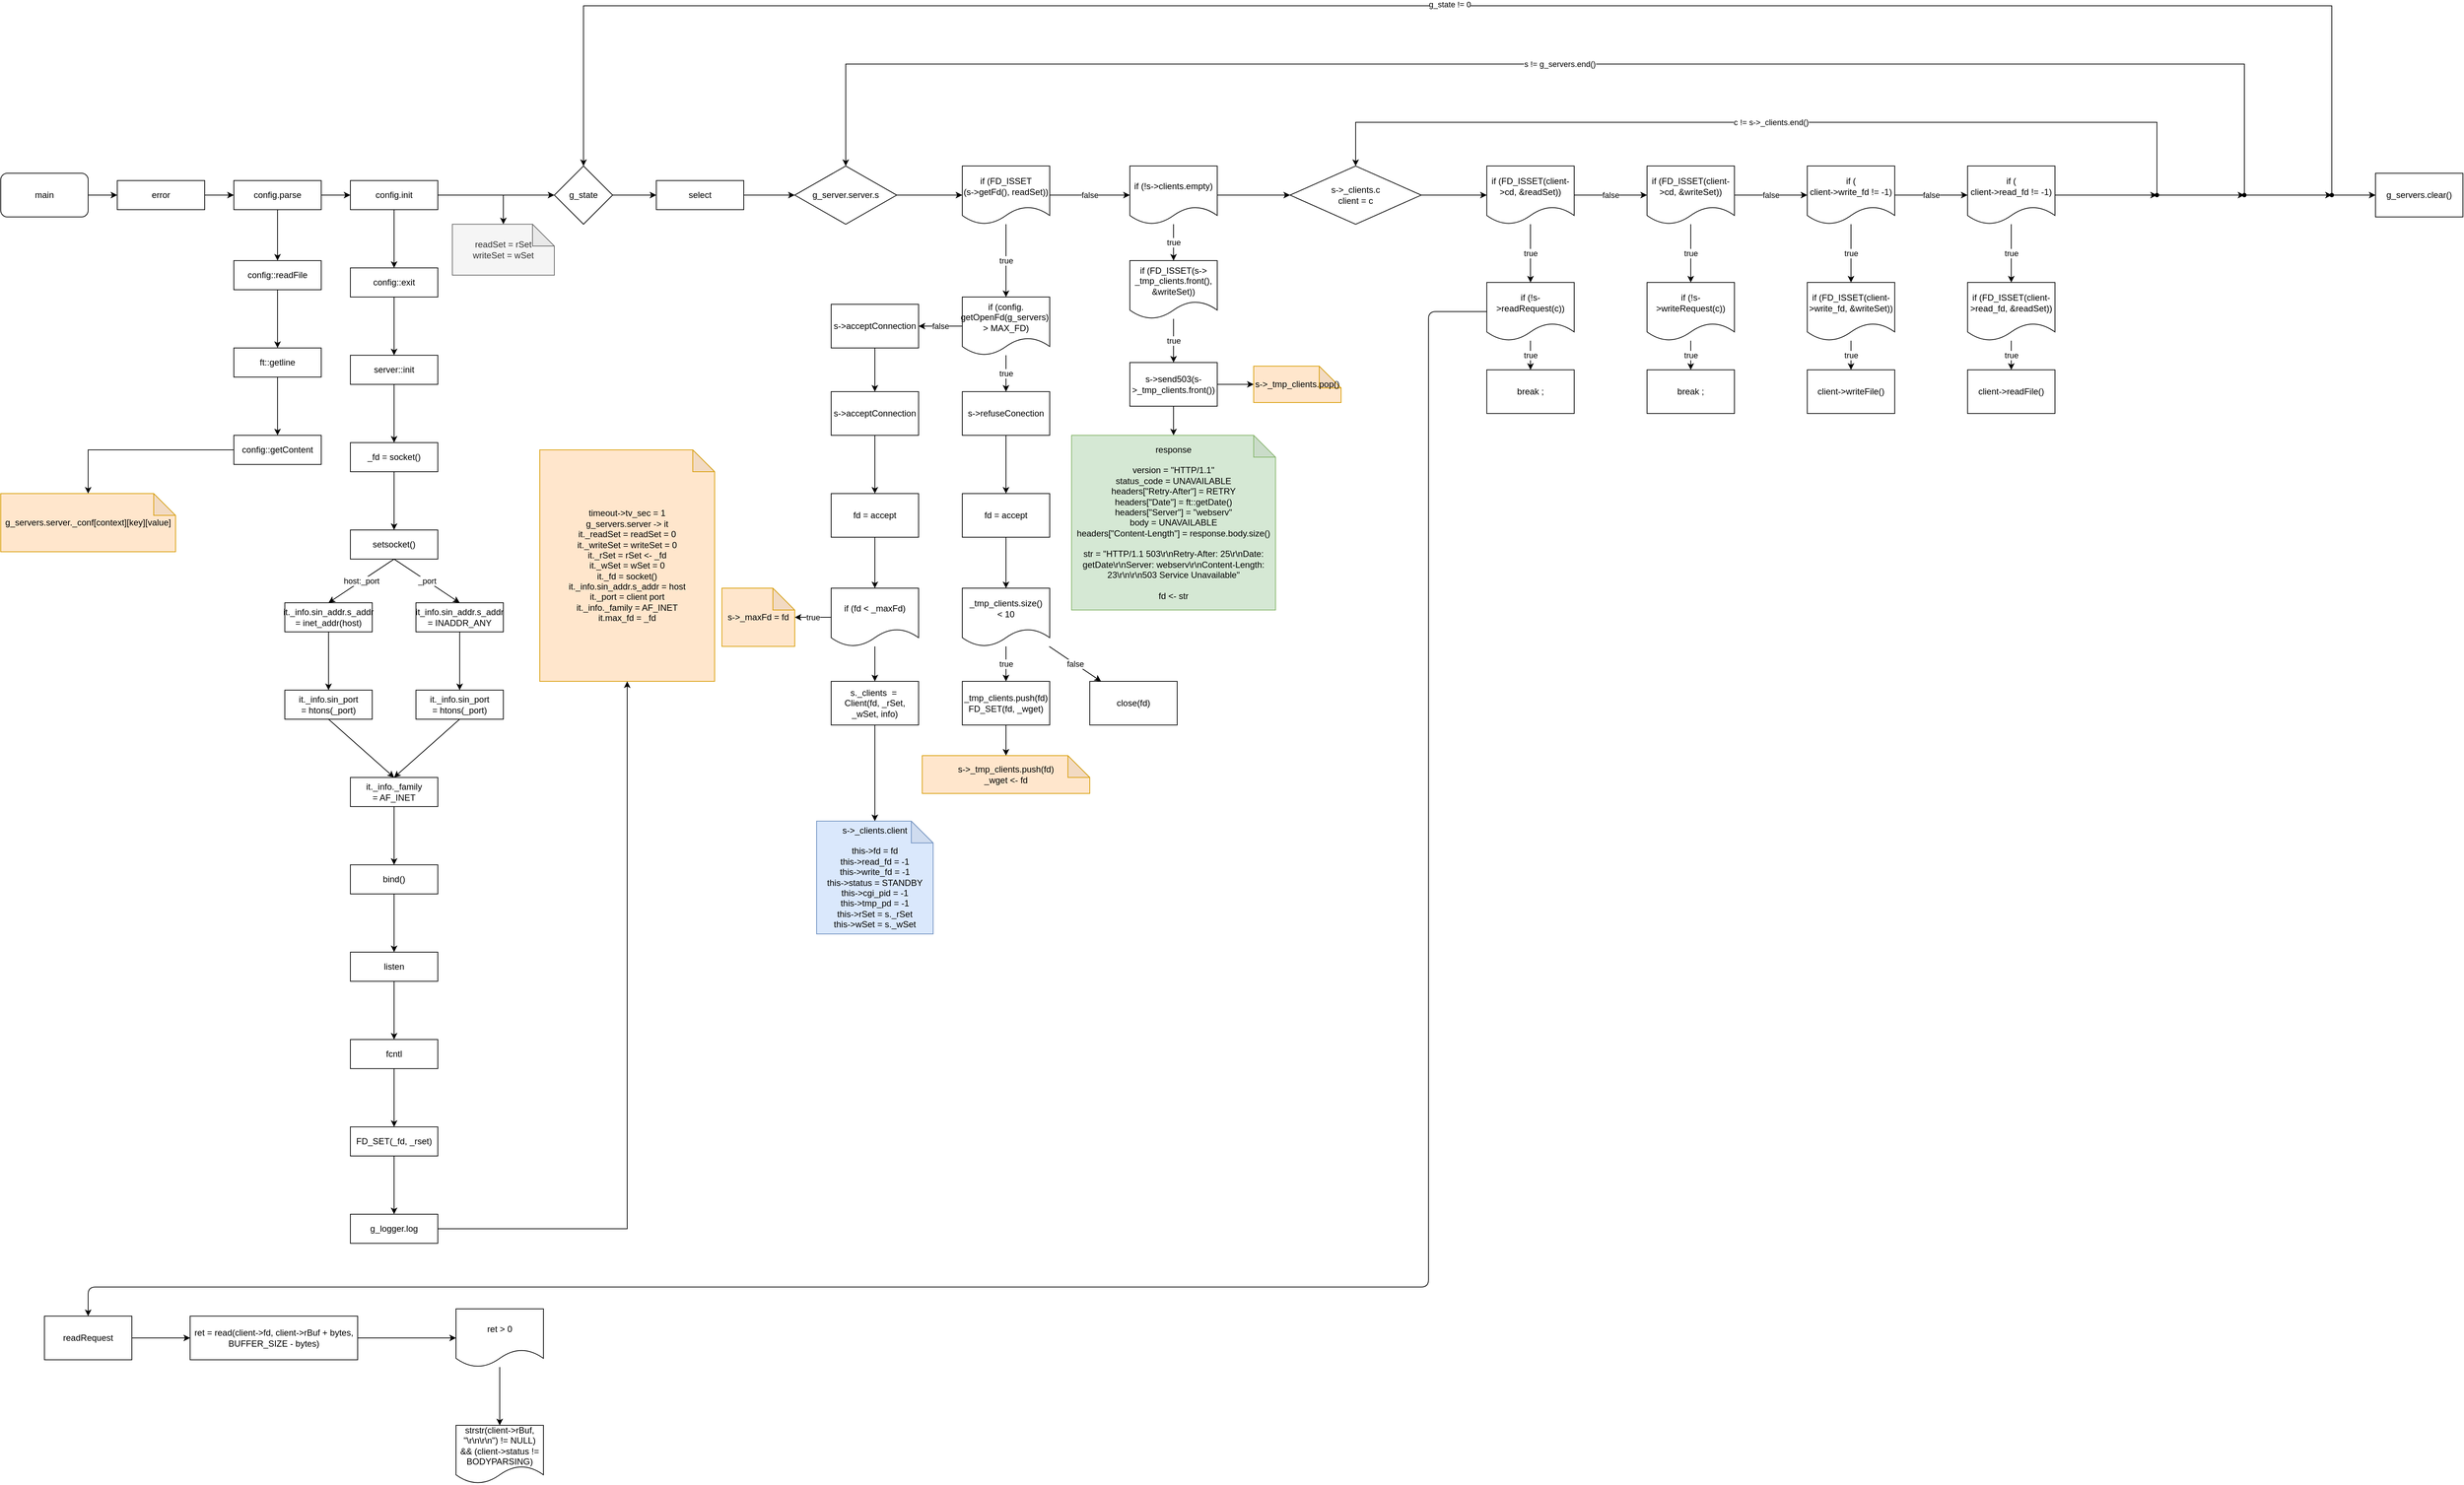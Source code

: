 <mxfile version="14.5.8" type="github">
  <diagram id="C5RBs43oDa-KdzZeNtuy" name="Page-1">
    <mxGraphModel dx="816" dy="846" grid="1" gridSize="10" guides="1" tooltips="1" connect="1" arrows="1" fold="1" page="1" pageScale="1" pageWidth="10000" pageHeight="10000" math="0" shadow="0">
      <root>
        <mxCell id="WIyWlLk6GJQsqaUBKTNV-0" />
        <mxCell id="WIyWlLk6GJQsqaUBKTNV-1" parent="WIyWlLk6GJQsqaUBKTNV-0" />
        <mxCell id="DyBJ3JbBBXoqkzAA94bN-0" value="" style="edgeStyle=orthogonalEdgeStyle;rounded=0;orthogonalLoop=1;jettySize=auto;html=1;" parent="WIyWlLk6GJQsqaUBKTNV-1" source="5pK941UEQAxXF16gNwze-0" target="5pK941UEQAxXF16gNwze-1" edge="1">
          <mxGeometry relative="1" as="geometry" />
        </mxCell>
        <mxCell id="5pK941UEQAxXF16gNwze-0" value="main" style="rounded=1;whiteSpace=wrap;html=1;" parent="WIyWlLk6GJQsqaUBKTNV-1" vertex="1">
          <mxGeometry x="40" y="350.03" width="120" height="60" as="geometry" />
        </mxCell>
        <mxCell id="DyBJ3JbBBXoqkzAA94bN-2" value="" style="edgeStyle=orthogonalEdgeStyle;rounded=0;orthogonalLoop=1;jettySize=auto;html=1;" parent="WIyWlLk6GJQsqaUBKTNV-1" source="5pK941UEQAxXF16gNwze-1" target="DyBJ3JbBBXoqkzAA94bN-1" edge="1">
          <mxGeometry relative="1" as="geometry" />
        </mxCell>
        <mxCell id="5pK941UEQAxXF16gNwze-1" value="error" style="whiteSpace=wrap;html=1;" parent="WIyWlLk6GJQsqaUBKTNV-1" vertex="1">
          <mxGeometry x="200" y="360.03" width="120" height="40" as="geometry" />
        </mxCell>
        <mxCell id="DyBJ3JbBBXoqkzAA94bN-17" value="" style="edgeStyle=orthogonalEdgeStyle;rounded=0;orthogonalLoop=1;jettySize=auto;html=1;" parent="WIyWlLk6GJQsqaUBKTNV-1" source="DyBJ3JbBBXoqkzAA94bN-1" target="DyBJ3JbBBXoqkzAA94bN-16" edge="1">
          <mxGeometry relative="1" as="geometry" />
        </mxCell>
        <mxCell id="DyBJ3JbBBXoqkzAA94bN-19" value="" style="edgeStyle=orthogonalEdgeStyle;rounded=0;orthogonalLoop=1;jettySize=auto;html=1;" parent="WIyWlLk6GJQsqaUBKTNV-1" source="DyBJ3JbBBXoqkzAA94bN-1" target="DyBJ3JbBBXoqkzAA94bN-18" edge="1">
          <mxGeometry relative="1" as="geometry" />
        </mxCell>
        <mxCell id="DyBJ3JbBBXoqkzAA94bN-1" value="config.parse" style="whiteSpace=wrap;html=1;" parent="WIyWlLk6GJQsqaUBKTNV-1" vertex="1">
          <mxGeometry x="360" y="360.03" width="120" height="40" as="geometry" />
        </mxCell>
        <mxCell id="DyBJ3JbBBXoqkzAA94bN-36" value="" style="edgeStyle=orthogonalEdgeStyle;rounded=0;orthogonalLoop=1;jettySize=auto;html=1;" parent="WIyWlLk6GJQsqaUBKTNV-1" source="DyBJ3JbBBXoqkzAA94bN-16" target="DyBJ3JbBBXoqkzAA94bN-35" edge="1">
          <mxGeometry relative="1" as="geometry" />
        </mxCell>
        <mxCell id="DyBJ3JbBBXoqkzAA94bN-86" value="" style="edgeStyle=orthogonalEdgeStyle;rounded=0;orthogonalLoop=1;jettySize=auto;html=1;" parent="WIyWlLk6GJQsqaUBKTNV-1" source="DyBJ3JbBBXoqkzAA94bN-16" target="DyBJ3JbBBXoqkzAA94bN-85" edge="1">
          <mxGeometry relative="1" as="geometry" />
        </mxCell>
        <mxCell id="DyBJ3JbBBXoqkzAA94bN-89" value="" style="edgeStyle=orthogonalEdgeStyle;rounded=0;orthogonalLoop=1;jettySize=auto;html=1;" parent="WIyWlLk6GJQsqaUBKTNV-1" source="DyBJ3JbBBXoqkzAA94bN-16" target="DyBJ3JbBBXoqkzAA94bN-93" edge="1">
          <mxGeometry relative="1" as="geometry">
            <Array as="points">
              <mxPoint x="750" y="380" />
            </Array>
            <mxPoint x="670" y="260" as="targetPoint" />
          </mxGeometry>
        </mxCell>
        <mxCell id="DyBJ3JbBBXoqkzAA94bN-16" value="config.init" style="whiteSpace=wrap;html=1;" parent="WIyWlLk6GJQsqaUBKTNV-1" vertex="1">
          <mxGeometry x="520" y="360.03" width="120" height="40" as="geometry" />
        </mxCell>
        <mxCell id="DyBJ3JbBBXoqkzAA94bN-32" value="" style="edgeStyle=orthogonalEdgeStyle;rounded=0;orthogonalLoop=1;jettySize=auto;html=1;" parent="WIyWlLk6GJQsqaUBKTNV-1" source="DyBJ3JbBBXoqkzAA94bN-18" target="DyBJ3JbBBXoqkzAA94bN-31" edge="1">
          <mxGeometry relative="1" as="geometry" />
        </mxCell>
        <mxCell id="DyBJ3JbBBXoqkzAA94bN-18" value="config::readFile" style="whiteSpace=wrap;html=1;" parent="WIyWlLk6GJQsqaUBKTNV-1" vertex="1">
          <mxGeometry x="360" y="470.03" width="120" height="40" as="geometry" />
        </mxCell>
        <mxCell id="DyBJ3JbBBXoqkzAA94bN-34" value="" style="edgeStyle=orthogonalEdgeStyle;rounded=0;orthogonalLoop=1;jettySize=auto;html=1;" parent="WIyWlLk6GJQsqaUBKTNV-1" source="DyBJ3JbBBXoqkzAA94bN-31" target="DyBJ3JbBBXoqkzAA94bN-33" edge="1">
          <mxGeometry relative="1" as="geometry" />
        </mxCell>
        <mxCell id="DyBJ3JbBBXoqkzAA94bN-31" value="ft::getline" style="whiteSpace=wrap;html=1;" parent="WIyWlLk6GJQsqaUBKTNV-1" vertex="1">
          <mxGeometry x="360" y="590.03" width="120" height="40" as="geometry" />
        </mxCell>
        <mxCell id="DyBJ3JbBBXoqkzAA94bN-44" value="" style="edgeStyle=orthogonalEdgeStyle;rounded=0;orthogonalLoop=1;jettySize=auto;html=1;" parent="WIyWlLk6GJQsqaUBKTNV-1" source="DyBJ3JbBBXoqkzAA94bN-33" target="DyBJ3JbBBXoqkzAA94bN-43" edge="1">
          <mxGeometry relative="1" as="geometry" />
        </mxCell>
        <mxCell id="DyBJ3JbBBXoqkzAA94bN-33" value="config::getContent" style="whiteSpace=wrap;html=1;" parent="WIyWlLk6GJQsqaUBKTNV-1" vertex="1">
          <mxGeometry x="360" y="710.03" width="120" height="40" as="geometry" />
        </mxCell>
        <mxCell id="DyBJ3JbBBXoqkzAA94bN-48" value="" style="edgeStyle=orthogonalEdgeStyle;rounded=0;orthogonalLoop=1;jettySize=auto;html=1;" parent="WIyWlLk6GJQsqaUBKTNV-1" source="DyBJ3JbBBXoqkzAA94bN-35" target="DyBJ3JbBBXoqkzAA94bN-47" edge="1">
          <mxGeometry relative="1" as="geometry" />
        </mxCell>
        <mxCell id="DyBJ3JbBBXoqkzAA94bN-35" value="config::exit" style="whiteSpace=wrap;html=1;" parent="WIyWlLk6GJQsqaUBKTNV-1" vertex="1">
          <mxGeometry x="520" y="480.03" width="120" height="40" as="geometry" />
        </mxCell>
        <mxCell id="DyBJ3JbBBXoqkzAA94bN-43" value="g_servers.server._conf[context][key][value]" style="shape=note;whiteSpace=wrap;html=1;backgroundOutline=1;darkOpacity=0.05;fillColor=#ffe6cc;strokeColor=#d79b00;" parent="WIyWlLk6GJQsqaUBKTNV-1" vertex="1">
          <mxGeometry x="40" y="790.03" width="240" height="80" as="geometry" />
        </mxCell>
        <mxCell id="DyBJ3JbBBXoqkzAA94bN-46" value="timeout-&amp;gt;tv_sec = 1&lt;br&gt;g_servers.server -&amp;gt; it&lt;br&gt;it._readSet = readSet = 0&lt;br&gt;it._writeSet = writeSet = 0&lt;br&gt;it._rSet = rSet &amp;lt;- _fd&lt;br&gt;it._wSet = wSet = 0&lt;br&gt;it._fd = socket()&lt;br&gt;it._info.sin_addr.s_addr = host&lt;br&gt;it._port = client port&lt;br&gt;it._info._family = AF_INET&lt;br&gt;it.max_fd = _fd" style="shape=note;whiteSpace=wrap;html=1;backgroundOutline=1;darkOpacity=0.05;fillColor=#ffe6cc;strokeColor=#d79b00;" parent="WIyWlLk6GJQsqaUBKTNV-1" vertex="1">
          <mxGeometry x="780" y="730" width="240" height="318" as="geometry" />
        </mxCell>
        <mxCell id="DyBJ3JbBBXoqkzAA94bN-50" value="" style="edgeStyle=orthogonalEdgeStyle;rounded=0;orthogonalLoop=1;jettySize=auto;html=1;" parent="WIyWlLk6GJQsqaUBKTNV-1" source="DyBJ3JbBBXoqkzAA94bN-47" target="DyBJ3JbBBXoqkzAA94bN-49" edge="1">
          <mxGeometry relative="1" as="geometry" />
        </mxCell>
        <mxCell id="DyBJ3JbBBXoqkzAA94bN-47" value="server::init" style="whiteSpace=wrap;html=1;" parent="WIyWlLk6GJQsqaUBKTNV-1" vertex="1">
          <mxGeometry x="520" y="600.03" width="120" height="40" as="geometry" />
        </mxCell>
        <mxCell id="DyBJ3JbBBXoqkzAA94bN-52" value="" style="edgeStyle=orthogonalEdgeStyle;rounded=0;orthogonalLoop=1;jettySize=auto;html=1;" parent="WIyWlLk6GJQsqaUBKTNV-1" source="DyBJ3JbBBXoqkzAA94bN-49" target="DyBJ3JbBBXoqkzAA94bN-51" edge="1">
          <mxGeometry relative="1" as="geometry" />
        </mxCell>
        <mxCell id="DyBJ3JbBBXoqkzAA94bN-49" value="_fd = socket()" style="whiteSpace=wrap;html=1;" parent="WIyWlLk6GJQsqaUBKTNV-1" vertex="1">
          <mxGeometry x="520" y="720.03" width="120" height="40" as="geometry" />
        </mxCell>
        <mxCell id="DyBJ3JbBBXoqkzAA94bN-51" value="setsocket()" style="whiteSpace=wrap;html=1;" parent="WIyWlLk6GJQsqaUBKTNV-1" vertex="1">
          <mxGeometry x="520" y="840.03" width="120" height="40" as="geometry" />
        </mxCell>
        <mxCell id="DyBJ3JbBBXoqkzAA94bN-65" value="" style="edgeStyle=orthogonalEdgeStyle;rounded=0;orthogonalLoop=1;jettySize=auto;html=1;" parent="WIyWlLk6GJQsqaUBKTNV-1" source="DyBJ3JbBBXoqkzAA94bN-54" target="DyBJ3JbBBXoqkzAA94bN-64" edge="1">
          <mxGeometry relative="1" as="geometry" />
        </mxCell>
        <mxCell id="DyBJ3JbBBXoqkzAA94bN-54" value="it._info.sin_addr.s_addr&lt;br&gt;= inet_addr(host)" style="whiteSpace=wrap;html=1;" parent="WIyWlLk6GJQsqaUBKTNV-1" vertex="1">
          <mxGeometry x="430" y="940.03" width="120" height="40" as="geometry" />
        </mxCell>
        <mxCell id="DyBJ3JbBBXoqkzAA94bN-67" value="" style="edgeStyle=orthogonalEdgeStyle;rounded=0;orthogonalLoop=1;jettySize=auto;html=1;" parent="WIyWlLk6GJQsqaUBKTNV-1" source="DyBJ3JbBBXoqkzAA94bN-58" target="DyBJ3JbBBXoqkzAA94bN-66" edge="1">
          <mxGeometry relative="1" as="geometry" />
        </mxCell>
        <mxCell id="DyBJ3JbBBXoqkzAA94bN-58" value="it_info.sin_addr.s_addr&lt;br&gt;= INADDR_ANY" style="whiteSpace=wrap;html=1;" parent="WIyWlLk6GJQsqaUBKTNV-1" vertex="1">
          <mxGeometry x="610" y="940.03" width="120" height="40" as="geometry" />
        </mxCell>
        <mxCell id="DyBJ3JbBBXoqkzAA94bN-59" value="" style="endArrow=classic;html=1;entryX=0.5;entryY=0;entryDx=0;entryDy=0;" parent="WIyWlLk6GJQsqaUBKTNV-1" target="DyBJ3JbBBXoqkzAA94bN-54" edge="1">
          <mxGeometry relative="1" as="geometry">
            <mxPoint x="580" y="880.03" as="sourcePoint" />
            <mxPoint x="480" y="780.03" as="targetPoint" />
          </mxGeometry>
        </mxCell>
        <mxCell id="DyBJ3JbBBXoqkzAA94bN-60" value="host:_port" style="edgeLabel;resizable=0;html=1;align=center;verticalAlign=middle;" parent="DyBJ3JbBBXoqkzAA94bN-59" connectable="0" vertex="1">
          <mxGeometry relative="1" as="geometry" />
        </mxCell>
        <mxCell id="DyBJ3JbBBXoqkzAA94bN-61" value="" style="endArrow=classic;html=1;exitX=0.5;exitY=1;exitDx=0;exitDy=0;entryX=0.5;entryY=0;entryDx=0;entryDy=0;" parent="WIyWlLk6GJQsqaUBKTNV-1" source="DyBJ3JbBBXoqkzAA94bN-51" target="DyBJ3JbBBXoqkzAA94bN-58" edge="1">
          <mxGeometry relative="1" as="geometry">
            <mxPoint x="390" y="790.03" as="sourcePoint" />
            <mxPoint x="490" y="790.03" as="targetPoint" />
          </mxGeometry>
        </mxCell>
        <mxCell id="DyBJ3JbBBXoqkzAA94bN-62" value="_port" style="edgeLabel;resizable=0;html=1;align=center;verticalAlign=middle;" parent="DyBJ3JbBBXoqkzAA94bN-61" connectable="0" vertex="1">
          <mxGeometry relative="1" as="geometry" />
        </mxCell>
        <mxCell id="DyBJ3JbBBXoqkzAA94bN-64" value="it._info.sin_port&lt;br&gt;= htons(_port)" style="whiteSpace=wrap;html=1;" parent="WIyWlLk6GJQsqaUBKTNV-1" vertex="1">
          <mxGeometry x="430" y="1060.03" width="120" height="40" as="geometry" />
        </mxCell>
        <mxCell id="DyBJ3JbBBXoqkzAA94bN-66" value="it._info.sin_port&lt;br&gt;= htons(_port)" style="whiteSpace=wrap;html=1;" parent="WIyWlLk6GJQsqaUBKTNV-1" vertex="1">
          <mxGeometry x="610" y="1060.03" width="120" height="40" as="geometry" />
        </mxCell>
        <mxCell id="DyBJ3JbBBXoqkzAA94bN-74" value="" style="edgeStyle=orthogonalEdgeStyle;rounded=0;orthogonalLoop=1;jettySize=auto;html=1;" parent="WIyWlLk6GJQsqaUBKTNV-1" source="DyBJ3JbBBXoqkzAA94bN-69" target="DyBJ3JbBBXoqkzAA94bN-73" edge="1">
          <mxGeometry relative="1" as="geometry" />
        </mxCell>
        <mxCell id="DyBJ3JbBBXoqkzAA94bN-69" value="it._info._family&lt;br&gt;= AF_INET" style="whiteSpace=wrap;html=1;" parent="WIyWlLk6GJQsqaUBKTNV-1" vertex="1">
          <mxGeometry x="520" y="1180.03" width="120" height="40" as="geometry" />
        </mxCell>
        <mxCell id="DyBJ3JbBBXoqkzAA94bN-71" value="" style="endArrow=classic;html=1;exitX=0.5;exitY=1;exitDx=0;exitDy=0;" parent="WIyWlLk6GJQsqaUBKTNV-1" source="DyBJ3JbBBXoqkzAA94bN-66" target="DyBJ3JbBBXoqkzAA94bN-69" edge="1">
          <mxGeometry width="50" height="50" relative="1" as="geometry">
            <mxPoint x="410" y="890.03" as="sourcePoint" />
            <mxPoint x="460" y="840.03" as="targetPoint" />
            <Array as="points">
              <mxPoint x="580" y="1180.03" />
            </Array>
          </mxGeometry>
        </mxCell>
        <mxCell id="DyBJ3JbBBXoqkzAA94bN-72" value="" style="endArrow=classic;html=1;exitX=0.5;exitY=1;exitDx=0;exitDy=0;entryX=0.5;entryY=0;entryDx=0;entryDy=0;" parent="WIyWlLk6GJQsqaUBKTNV-1" source="DyBJ3JbBBXoqkzAA94bN-64" target="DyBJ3JbBBXoqkzAA94bN-69" edge="1">
          <mxGeometry width="50" height="50" relative="1" as="geometry">
            <mxPoint x="420" y="900.03" as="sourcePoint" />
            <mxPoint x="470" y="850.03" as="targetPoint" />
          </mxGeometry>
        </mxCell>
        <mxCell id="DyBJ3JbBBXoqkzAA94bN-76" value="" style="edgeStyle=orthogonalEdgeStyle;rounded=0;orthogonalLoop=1;jettySize=auto;html=1;" parent="WIyWlLk6GJQsqaUBKTNV-1" source="DyBJ3JbBBXoqkzAA94bN-73" target="DyBJ3JbBBXoqkzAA94bN-75" edge="1">
          <mxGeometry relative="1" as="geometry" />
        </mxCell>
        <mxCell id="DyBJ3JbBBXoqkzAA94bN-73" value="bind()" style="whiteSpace=wrap;html=1;" parent="WIyWlLk6GJQsqaUBKTNV-1" vertex="1">
          <mxGeometry x="520" y="1300.03" width="120" height="40" as="geometry" />
        </mxCell>
        <mxCell id="DyBJ3JbBBXoqkzAA94bN-78" value="" style="edgeStyle=orthogonalEdgeStyle;rounded=0;orthogonalLoop=1;jettySize=auto;html=1;" parent="WIyWlLk6GJQsqaUBKTNV-1" source="DyBJ3JbBBXoqkzAA94bN-75" target="DyBJ3JbBBXoqkzAA94bN-77" edge="1">
          <mxGeometry relative="1" as="geometry" />
        </mxCell>
        <mxCell id="DyBJ3JbBBXoqkzAA94bN-75" value="listen" style="whiteSpace=wrap;html=1;" parent="WIyWlLk6GJQsqaUBKTNV-1" vertex="1">
          <mxGeometry x="520" y="1420.03" width="120" height="40" as="geometry" />
        </mxCell>
        <mxCell id="DyBJ3JbBBXoqkzAA94bN-80" value="" style="edgeStyle=orthogonalEdgeStyle;rounded=0;orthogonalLoop=1;jettySize=auto;html=1;" parent="WIyWlLk6GJQsqaUBKTNV-1" source="DyBJ3JbBBXoqkzAA94bN-77" target="DyBJ3JbBBXoqkzAA94bN-79" edge="1">
          <mxGeometry relative="1" as="geometry" />
        </mxCell>
        <mxCell id="DyBJ3JbBBXoqkzAA94bN-77" value="fcntl" style="whiteSpace=wrap;html=1;" parent="WIyWlLk6GJQsqaUBKTNV-1" vertex="1">
          <mxGeometry x="520" y="1540.03" width="120" height="40" as="geometry" />
        </mxCell>
        <mxCell id="DyBJ3JbBBXoqkzAA94bN-82" value="" style="edgeStyle=orthogonalEdgeStyle;rounded=0;orthogonalLoop=1;jettySize=auto;html=1;" parent="WIyWlLk6GJQsqaUBKTNV-1" source="DyBJ3JbBBXoqkzAA94bN-79" target="DyBJ3JbBBXoqkzAA94bN-81" edge="1">
          <mxGeometry relative="1" as="geometry" />
        </mxCell>
        <mxCell id="DyBJ3JbBBXoqkzAA94bN-79" value="FD_SET(_fd, _rset)" style="whiteSpace=wrap;html=1;" parent="WIyWlLk6GJQsqaUBKTNV-1" vertex="1">
          <mxGeometry x="520" y="1660.03" width="120" height="40" as="geometry" />
        </mxCell>
        <mxCell id="DyBJ3JbBBXoqkzAA94bN-83" style="edgeStyle=orthogonalEdgeStyle;rounded=0;orthogonalLoop=1;jettySize=auto;html=1;entryX=0.5;entryY=1;entryDx=0;entryDy=0;entryPerimeter=0;" parent="WIyWlLk6GJQsqaUBKTNV-1" source="DyBJ3JbBBXoqkzAA94bN-81" target="DyBJ3JbBBXoqkzAA94bN-46" edge="1">
          <mxGeometry relative="1" as="geometry">
            <mxPoint x="580" y="1910.03" as="targetPoint" />
          </mxGeometry>
        </mxCell>
        <mxCell id="DyBJ3JbBBXoqkzAA94bN-81" value="g_logger.log" style="whiteSpace=wrap;html=1;" parent="WIyWlLk6GJQsqaUBKTNV-1" vertex="1">
          <mxGeometry x="520" y="1780.03" width="120" height="40" as="geometry" />
        </mxCell>
        <mxCell id="DyBJ3JbBBXoqkzAA94bN-85" value="readSet = rSet&lt;br&gt;writeSet = wSet&lt;br&gt;" style="shape=note;whiteSpace=wrap;html=1;backgroundOutline=1;darkOpacity=0.05;fillColor=#f5f5f5;strokeColor=#666666;fontColor=#333333;" parent="WIyWlLk6GJQsqaUBKTNV-1" vertex="1">
          <mxGeometry x="660" y="420.03" width="140" height="70" as="geometry" />
        </mxCell>
        <mxCell id="DyBJ3JbBBXoqkzAA94bN-94" value="" style="edgeStyle=orthogonalEdgeStyle;rounded=0;orthogonalLoop=1;jettySize=auto;html=1;entryX=0;entryY=0.5;entryDx=0;entryDy=0;" parent="WIyWlLk6GJQsqaUBKTNV-1" source="DyBJ3JbBBXoqkzAA94bN-88" target="DyBJ3JbBBXoqkzAA94bN-97" edge="1">
          <mxGeometry relative="1" as="geometry">
            <mxPoint x="960" y="550" as="targetPoint" />
          </mxGeometry>
        </mxCell>
        <mxCell id="DyBJ3JbBBXoqkzAA94bN-88" value="select" style="whiteSpace=wrap;html=1;" parent="WIyWlLk6GJQsqaUBKTNV-1" vertex="1">
          <mxGeometry x="940" y="360.03" width="120" height="40" as="geometry" />
        </mxCell>
        <mxCell id="DyBJ3JbBBXoqkzAA94bN-98" value="" style="edgeStyle=orthogonalEdgeStyle;rounded=0;orthogonalLoop=1;jettySize=auto;html=1;" parent="WIyWlLk6GJQsqaUBKTNV-1" source="DyBJ3JbBBXoqkzAA94bN-93" target="DyBJ3JbBBXoqkzAA94bN-88" edge="1">
          <mxGeometry relative="1" as="geometry">
            <mxPoint x="1110" y="440" as="targetPoint" />
          </mxGeometry>
        </mxCell>
        <mxCell id="DyBJ3JbBBXoqkzAA94bN-93" value="g_state" style="rhombus;whiteSpace=wrap;html=1;" parent="WIyWlLk6GJQsqaUBKTNV-1" vertex="1">
          <mxGeometry x="800" y="340.03" width="80" height="80" as="geometry" />
        </mxCell>
        <mxCell id="DyBJ3JbBBXoqkzAA94bN-102" style="edgeStyle=orthogonalEdgeStyle;rounded=0;orthogonalLoop=1;jettySize=auto;html=1;" parent="WIyWlLk6GJQsqaUBKTNV-1" source="DyBJ3JbBBXoqkzAA94bN-97" target="DyBJ3JbBBXoqkzAA94bN-101" edge="1">
          <mxGeometry relative="1" as="geometry" />
        </mxCell>
        <mxCell id="DyBJ3JbBBXoqkzAA94bN-97" value="g_server.server.s" style="rhombus;whiteSpace=wrap;html=1;" parent="WIyWlLk6GJQsqaUBKTNV-1" vertex="1">
          <mxGeometry x="1130" y="340.03" width="140" height="80" as="geometry" />
        </mxCell>
        <mxCell id="DyBJ3JbBBXoqkzAA94bN-101" value="if (FD_ISSET&lt;br&gt;(s-&amp;gt;getFd(), readSet))" style="shape=document;whiteSpace=wrap;html=1;boundedLbl=1;" parent="WIyWlLk6GJQsqaUBKTNV-1" vertex="1">
          <mxGeometry x="1360" y="340.03" width="120" height="80" as="geometry" />
        </mxCell>
        <mxCell id="DyBJ3JbBBXoqkzAA94bN-106" value="if (config.&lt;br&gt;getOpenFd(g_servers)&amp;nbsp;&lt;br&gt;&amp;gt; MAX_FD)" style="shape=document;whiteSpace=wrap;html=1;boundedLbl=1;" parent="WIyWlLk6GJQsqaUBKTNV-1" vertex="1">
          <mxGeometry x="1360" y="520.03" width="120" height="80" as="geometry" />
        </mxCell>
        <mxCell id="DyBJ3JbBBXoqkzAA94bN-107" value="" style="endArrow=classic;html=1;" parent="WIyWlLk6GJQsqaUBKTNV-1" source="DyBJ3JbBBXoqkzAA94bN-106" target="DyBJ3JbBBXoqkzAA94bN-112" edge="1">
          <mxGeometry relative="1" as="geometry">
            <mxPoint x="1419.66" y="619.55" as="sourcePoint" />
            <mxPoint x="1420" y="670.03" as="targetPoint" />
          </mxGeometry>
        </mxCell>
        <mxCell id="DyBJ3JbBBXoqkzAA94bN-108" value="true" style="edgeLabel;resizable=0;html=1;align=center;verticalAlign=middle;" parent="DyBJ3JbBBXoqkzAA94bN-107" connectable="0" vertex="1">
          <mxGeometry relative="1" as="geometry" />
        </mxCell>
        <mxCell id="DyBJ3JbBBXoqkzAA94bN-110" value="" style="endArrow=classic;html=1;" parent="WIyWlLk6GJQsqaUBKTNV-1" source="DyBJ3JbBBXoqkzAA94bN-101" target="DyBJ3JbBBXoqkzAA94bN-106" edge="1">
          <mxGeometry relative="1" as="geometry">
            <mxPoint x="1240" y="460.03" as="sourcePoint" />
            <mxPoint x="1240" y="550.03" as="targetPoint" />
          </mxGeometry>
        </mxCell>
        <mxCell id="DyBJ3JbBBXoqkzAA94bN-111" value="true" style="edgeLabel;resizable=0;html=1;align=center;verticalAlign=middle;" parent="DyBJ3JbBBXoqkzAA94bN-110" connectable="0" vertex="1">
          <mxGeometry relative="1" as="geometry" />
        </mxCell>
        <mxCell id="uXqvnL0BM_y1bs4T_ixk-10" value="" style="edgeStyle=orthogonalEdgeStyle;rounded=0;orthogonalLoop=1;jettySize=auto;html=1;" parent="WIyWlLk6GJQsqaUBKTNV-1" source="DyBJ3JbBBXoqkzAA94bN-112" target="uXqvnL0BM_y1bs4T_ixk-9" edge="1">
          <mxGeometry relative="1" as="geometry" />
        </mxCell>
        <mxCell id="DyBJ3JbBBXoqkzAA94bN-112" value="s-&amp;gt;refuseConection" style="rounded=0;whiteSpace=wrap;html=1;" parent="WIyWlLk6GJQsqaUBKTNV-1" vertex="1">
          <mxGeometry x="1360" y="650.03" width="120" height="60" as="geometry" />
        </mxCell>
        <mxCell id="DyBJ3JbBBXoqkzAA94bN-116" value="" style="endArrow=classic;html=1;" parent="WIyWlLk6GJQsqaUBKTNV-1" source="DyBJ3JbBBXoqkzAA94bN-106" target="DyBJ3JbBBXoqkzAA94bN-118" edge="1">
          <mxGeometry relative="1" as="geometry">
            <mxPoint x="1480" y="560.03" as="sourcePoint" />
            <mxPoint x="1557" y="560.03" as="targetPoint" />
          </mxGeometry>
        </mxCell>
        <mxCell id="DyBJ3JbBBXoqkzAA94bN-117" value="false" style="edgeLabel;resizable=0;html=1;align=center;verticalAlign=middle;" parent="DyBJ3JbBBXoqkzAA94bN-116" connectable="0" vertex="1">
          <mxGeometry relative="1" as="geometry" />
        </mxCell>
        <mxCell id="DyBJ3JbBBXoqkzAA94bN-140" value="" style="edgeStyle=orthogonalEdgeStyle;rounded=0;orthogonalLoop=1;jettySize=auto;html=1;" parent="WIyWlLk6GJQsqaUBKTNV-1" source="DyBJ3JbBBXoqkzAA94bN-119" target="DyBJ3JbBBXoqkzAA94bN-139" edge="1">
          <mxGeometry relative="1" as="geometry" />
        </mxCell>
        <mxCell id="DyBJ3JbBBXoqkzAA94bN-119" value="if (!s-&amp;gt;clients.empty)" style="shape=document;whiteSpace=wrap;html=1;boundedLbl=1;" parent="WIyWlLk6GJQsqaUBKTNV-1" vertex="1">
          <mxGeometry x="1590" y="340.03" width="120" height="80" as="geometry" />
        </mxCell>
        <mxCell id="DyBJ3JbBBXoqkzAA94bN-123" value="false" style="endArrow=classic;html=1;" parent="WIyWlLk6GJQsqaUBKTNV-1" source="DyBJ3JbBBXoqkzAA94bN-101" target="DyBJ3JbBBXoqkzAA94bN-119" edge="1">
          <mxGeometry relative="1" as="geometry">
            <mxPoint x="1450" y="500.03" as="sourcePoint" />
            <mxPoint x="1550" y="500.03" as="targetPoint" />
          </mxGeometry>
        </mxCell>
        <mxCell id="uXqvnL0BM_y1bs4T_ixk-22" value="" style="edgeStyle=orthogonalEdgeStyle;rounded=0;orthogonalLoop=1;jettySize=auto;html=1;" parent="WIyWlLk6GJQsqaUBKTNV-1" source="DyBJ3JbBBXoqkzAA94bN-118" target="uXqvnL0BM_y1bs4T_ixk-21" edge="1">
          <mxGeometry relative="1" as="geometry" />
        </mxCell>
        <mxCell id="DyBJ3JbBBXoqkzAA94bN-118" value="s-&amp;gt;acceptConnection" style="rounded=0;whiteSpace=wrap;html=1;" parent="WIyWlLk6GJQsqaUBKTNV-1" vertex="1">
          <mxGeometry x="1180" y="530.03" width="120" height="60" as="geometry" />
        </mxCell>
        <mxCell id="DyBJ3JbBBXoqkzAA94bN-129" value="" style="endArrow=classic;html=1;" parent="WIyWlLk6GJQsqaUBKTNV-1" source="DyBJ3JbBBXoqkzAA94bN-119" target="DyBJ3JbBBXoqkzAA94bN-131" edge="1">
          <mxGeometry relative="1" as="geometry">
            <mxPoint x="1670" y="470.03" as="sourcePoint" />
            <mxPoint x="1770" y="470.03" as="targetPoint" />
          </mxGeometry>
        </mxCell>
        <mxCell id="DyBJ3JbBBXoqkzAA94bN-130" value="true" style="edgeLabel;resizable=0;html=1;align=center;verticalAlign=middle;" parent="DyBJ3JbBBXoqkzAA94bN-129" connectable="0" vertex="1">
          <mxGeometry relative="1" as="geometry" />
        </mxCell>
        <mxCell id="DyBJ3JbBBXoqkzAA94bN-131" value="if (FD_ISSET(s-&amp;gt;&lt;br&gt;_tmp_clients.front(), &amp;amp;writeSet))" style="shape=document;whiteSpace=wrap;html=1;boundedLbl=1;" parent="WIyWlLk6GJQsqaUBKTNV-1" vertex="1">
          <mxGeometry x="1590" y="470.03" width="120" height="80" as="geometry" />
        </mxCell>
        <mxCell id="DyBJ3JbBBXoqkzAA94bN-136" value="" style="endArrow=classic;html=1;" parent="WIyWlLk6GJQsqaUBKTNV-1" source="DyBJ3JbBBXoqkzAA94bN-131" target="DyBJ3JbBBXoqkzAA94bN-138" edge="1">
          <mxGeometry relative="1" as="geometry">
            <mxPoint x="1670" y="590.03" as="sourcePoint" />
            <mxPoint x="1650" y="620.03" as="targetPoint" />
          </mxGeometry>
        </mxCell>
        <mxCell id="DyBJ3JbBBXoqkzAA94bN-137" value="true" style="edgeLabel;resizable=0;html=1;align=center;verticalAlign=middle;" parent="DyBJ3JbBBXoqkzAA94bN-136" connectable="0" vertex="1">
          <mxGeometry relative="1" as="geometry" />
        </mxCell>
        <mxCell id="uXqvnL0BM_y1bs4T_ixk-48" value="" style="edgeStyle=orthogonalEdgeStyle;rounded=0;orthogonalLoop=1;jettySize=auto;html=1;" parent="WIyWlLk6GJQsqaUBKTNV-1" source="DyBJ3JbBBXoqkzAA94bN-138" target="uXqvnL0BM_y1bs4T_ixk-47" edge="1">
          <mxGeometry relative="1" as="geometry" />
        </mxCell>
        <mxCell id="uXqvnL0BM_y1bs4T_ixk-50" value="" style="edgeStyle=orthogonalEdgeStyle;rounded=0;orthogonalLoop=1;jettySize=auto;html=1;" parent="WIyWlLk6GJQsqaUBKTNV-1" source="DyBJ3JbBBXoqkzAA94bN-138" target="uXqvnL0BM_y1bs4T_ixk-49" edge="1">
          <mxGeometry relative="1" as="geometry" />
        </mxCell>
        <mxCell id="DyBJ3JbBBXoqkzAA94bN-138" value="s-&amp;gt;send503(s-&amp;gt;_tmp_clients.front())" style="rounded=0;whiteSpace=wrap;html=1;" parent="WIyWlLk6GJQsqaUBKTNV-1" vertex="1">
          <mxGeometry x="1590" y="610.03" width="120" height="60" as="geometry" />
        </mxCell>
        <mxCell id="DyBJ3JbBBXoqkzAA94bN-144" value="" style="edgeStyle=orthogonalEdgeStyle;rounded=0;orthogonalLoop=1;jettySize=auto;html=1;" parent="WIyWlLk6GJQsqaUBKTNV-1" source="DyBJ3JbBBXoqkzAA94bN-139" target="DyBJ3JbBBXoqkzAA94bN-143" edge="1">
          <mxGeometry relative="1" as="geometry" />
        </mxCell>
        <mxCell id="DyBJ3JbBBXoqkzAA94bN-191" value="s != g_servers.end()" style="edgeStyle=orthogonalEdgeStyle;rounded=0;orthogonalLoop=1;jettySize=auto;html=1;entryX=0.5;entryY=0;entryDx=0;entryDy=0;" parent="WIyWlLk6GJQsqaUBKTNV-1" source="DyBJ3JbBBXoqkzAA94bN-192" target="DyBJ3JbBBXoqkzAA94bN-97" edge="1">
          <mxGeometry relative="1" as="geometry">
            <mxPoint x="1260" y="330.03" as="targetPoint" />
            <mxPoint x="1900" y="200" as="sourcePoint" />
            <Array as="points">
              <mxPoint x="3120" y="200" />
              <mxPoint x="1200" y="200" />
            </Array>
          </mxGeometry>
        </mxCell>
        <mxCell id="DyBJ3JbBBXoqkzAA94bN-139" value="s-&amp;gt;_clients.c&lt;br&gt;client = c" style="rhombus;whiteSpace=wrap;html=1;" parent="WIyWlLk6GJQsqaUBKTNV-1" vertex="1">
          <mxGeometry x="1810" y="340.03" width="180" height="80" as="geometry" />
        </mxCell>
        <mxCell id="DyBJ3JbBBXoqkzAA94bN-143" value="&lt;span&gt;if (FD_ISSET(client-&amp;gt;cd&lt;/span&gt;&lt;span&gt;, &amp;amp;readSet))&lt;/span&gt;" style="shape=document;whiteSpace=wrap;html=1;boundedLbl=1;" parent="WIyWlLk6GJQsqaUBKTNV-1" vertex="1">
          <mxGeometry x="2080" y="340.03" width="120" height="80" as="geometry" />
        </mxCell>
        <mxCell id="DyBJ3JbBBXoqkzAA94bN-150" value="if (!s-&amp;gt;readRequest(c))" style="shape=document;whiteSpace=wrap;html=1;boundedLbl=1;" parent="WIyWlLk6GJQsqaUBKTNV-1" vertex="1">
          <mxGeometry x="2080" y="500.03" width="120" height="80" as="geometry" />
        </mxCell>
        <mxCell id="DyBJ3JbBBXoqkzAA94bN-152" value="" style="endArrow=classic;html=1;" parent="WIyWlLk6GJQsqaUBKTNV-1" source="DyBJ3JbBBXoqkzAA94bN-143" target="DyBJ3JbBBXoqkzAA94bN-150" edge="1">
          <mxGeometry relative="1" as="geometry">
            <mxPoint x="1660" y="430.03" as="sourcePoint" />
            <mxPoint x="1660" y="480.03" as="targetPoint" />
          </mxGeometry>
        </mxCell>
        <mxCell id="DyBJ3JbBBXoqkzAA94bN-153" value="true" style="edgeLabel;resizable=0;html=1;align=center;verticalAlign=middle;" parent="DyBJ3JbBBXoqkzAA94bN-152" connectable="0" vertex="1">
          <mxGeometry relative="1" as="geometry" />
        </mxCell>
        <mxCell id="DyBJ3JbBBXoqkzAA94bN-154" value="" style="endArrow=classic;html=1;" parent="WIyWlLk6GJQsqaUBKTNV-1" source="DyBJ3JbBBXoqkzAA94bN-150" target="DyBJ3JbBBXoqkzAA94bN-156" edge="1">
          <mxGeometry relative="1" as="geometry">
            <mxPoint x="2130" y="600.03" as="sourcePoint" />
            <mxPoint x="2137" y="650.03" as="targetPoint" />
          </mxGeometry>
        </mxCell>
        <mxCell id="DyBJ3JbBBXoqkzAA94bN-155" value="true" style="edgeLabel;resizable=0;html=1;align=center;verticalAlign=middle;" parent="DyBJ3JbBBXoqkzAA94bN-154" connectable="0" vertex="1">
          <mxGeometry relative="1" as="geometry" />
        </mxCell>
        <mxCell id="DyBJ3JbBBXoqkzAA94bN-156" value="break ;" style="rounded=0;whiteSpace=wrap;html=1;" parent="WIyWlLk6GJQsqaUBKTNV-1" vertex="1">
          <mxGeometry x="2080" y="620.03" width="120" height="60" as="geometry" />
        </mxCell>
        <mxCell id="DyBJ3JbBBXoqkzAA94bN-158" value="false" style="endArrow=classic;html=1;" parent="WIyWlLk6GJQsqaUBKTNV-1" source="DyBJ3JbBBXoqkzAA94bN-143" target="DyBJ3JbBBXoqkzAA94bN-159" edge="1">
          <mxGeometry relative="1" as="geometry">
            <mxPoint x="1490" y="390.03" as="sourcePoint" />
            <mxPoint x="2290" y="381.03" as="targetPoint" />
          </mxGeometry>
        </mxCell>
        <mxCell id="DyBJ3JbBBXoqkzAA94bN-159" value="&lt;span&gt;if (FD_ISSET(client-&amp;gt;cd&lt;/span&gt;&lt;span&gt;, &amp;amp;writeSet))&lt;/span&gt;" style="shape=document;whiteSpace=wrap;html=1;boundedLbl=1;" parent="WIyWlLk6GJQsqaUBKTNV-1" vertex="1">
          <mxGeometry x="2300" y="340.03" width="120" height="80" as="geometry" />
        </mxCell>
        <mxCell id="DyBJ3JbBBXoqkzAA94bN-160" value="if (!s-&amp;gt;writeRequest(c))" style="shape=document;whiteSpace=wrap;html=1;boundedLbl=1;" parent="WIyWlLk6GJQsqaUBKTNV-1" vertex="1">
          <mxGeometry x="2300" y="500.03" width="120" height="80" as="geometry" />
        </mxCell>
        <mxCell id="DyBJ3JbBBXoqkzAA94bN-161" value="" style="endArrow=classic;html=1;" parent="WIyWlLk6GJQsqaUBKTNV-1" source="DyBJ3JbBBXoqkzAA94bN-159" target="DyBJ3JbBBXoqkzAA94bN-160" edge="1">
          <mxGeometry relative="1" as="geometry">
            <mxPoint x="1880" y="430.03" as="sourcePoint" />
            <mxPoint x="1880" y="480.03" as="targetPoint" />
          </mxGeometry>
        </mxCell>
        <mxCell id="DyBJ3JbBBXoqkzAA94bN-162" value="true" style="edgeLabel;resizable=0;html=1;align=center;verticalAlign=middle;" parent="DyBJ3JbBBXoqkzAA94bN-161" connectable="0" vertex="1">
          <mxGeometry relative="1" as="geometry" />
        </mxCell>
        <mxCell id="DyBJ3JbBBXoqkzAA94bN-163" value="" style="endArrow=classic;html=1;" parent="WIyWlLk6GJQsqaUBKTNV-1" source="DyBJ3JbBBXoqkzAA94bN-160" target="DyBJ3JbBBXoqkzAA94bN-165" edge="1">
          <mxGeometry relative="1" as="geometry">
            <mxPoint x="2350" y="600.03" as="sourcePoint" />
            <mxPoint x="2357" y="650.03" as="targetPoint" />
          </mxGeometry>
        </mxCell>
        <mxCell id="DyBJ3JbBBXoqkzAA94bN-164" value="true" style="edgeLabel;resizable=0;html=1;align=center;verticalAlign=middle;" parent="DyBJ3JbBBXoqkzAA94bN-163" connectable="0" vertex="1">
          <mxGeometry relative="1" as="geometry" />
        </mxCell>
        <mxCell id="DyBJ3JbBBXoqkzAA94bN-165" value="break ;" style="rounded=0;whiteSpace=wrap;html=1;" parent="WIyWlLk6GJQsqaUBKTNV-1" vertex="1">
          <mxGeometry x="2300" y="620.03" width="120" height="60" as="geometry" />
        </mxCell>
        <mxCell id="DyBJ3JbBBXoqkzAA94bN-166" value="false" style="endArrow=classic;html=1;" parent="WIyWlLk6GJQsqaUBKTNV-1" source="DyBJ3JbBBXoqkzAA94bN-159" target="DyBJ3JbBBXoqkzAA94bN-168" edge="1">
          <mxGeometry relative="1" as="geometry">
            <mxPoint x="1710" y="390.03" as="sourcePoint" />
            <mxPoint x="2510" y="381.03" as="targetPoint" />
          </mxGeometry>
        </mxCell>
        <mxCell id="DyBJ3JbBBXoqkzAA94bN-168" value="&lt;span&gt;if (&lt;br&gt;client-&amp;gt;write_fd != -1&lt;/span&gt;&lt;span&gt;)&lt;/span&gt;" style="shape=document;whiteSpace=wrap;html=1;boundedLbl=1;" parent="WIyWlLk6GJQsqaUBKTNV-1" vertex="1">
          <mxGeometry x="2520" y="340.03" width="120" height="80" as="geometry" />
        </mxCell>
        <mxCell id="DyBJ3JbBBXoqkzAA94bN-169" value="if (FD_ISSET(client-&amp;gt;write_fd, &amp;amp;writeSet))" style="shape=document;whiteSpace=wrap;html=1;boundedLbl=1;" parent="WIyWlLk6GJQsqaUBKTNV-1" vertex="1">
          <mxGeometry x="2520" y="500.03" width="120" height="80" as="geometry" />
        </mxCell>
        <mxCell id="DyBJ3JbBBXoqkzAA94bN-170" value="" style="endArrow=classic;html=1;" parent="WIyWlLk6GJQsqaUBKTNV-1" source="DyBJ3JbBBXoqkzAA94bN-168" target="DyBJ3JbBBXoqkzAA94bN-169" edge="1">
          <mxGeometry relative="1" as="geometry">
            <mxPoint x="2100" y="430.03" as="sourcePoint" />
            <mxPoint x="2100" y="480.03" as="targetPoint" />
          </mxGeometry>
        </mxCell>
        <mxCell id="DyBJ3JbBBXoqkzAA94bN-171" value="true" style="edgeLabel;resizable=0;html=1;align=center;verticalAlign=middle;" parent="DyBJ3JbBBXoqkzAA94bN-170" connectable="0" vertex="1">
          <mxGeometry relative="1" as="geometry" />
        </mxCell>
        <mxCell id="DyBJ3JbBBXoqkzAA94bN-172" value="" style="endArrow=classic;html=1;" parent="WIyWlLk6GJQsqaUBKTNV-1" source="DyBJ3JbBBXoqkzAA94bN-169" target="DyBJ3JbBBXoqkzAA94bN-174" edge="1">
          <mxGeometry relative="1" as="geometry">
            <mxPoint x="2570" y="600.03" as="sourcePoint" />
            <mxPoint x="2577" y="650.03" as="targetPoint" />
          </mxGeometry>
        </mxCell>
        <mxCell id="DyBJ3JbBBXoqkzAA94bN-173" value="true" style="edgeLabel;resizable=0;html=1;align=center;verticalAlign=middle;" parent="DyBJ3JbBBXoqkzAA94bN-172" connectable="0" vertex="1">
          <mxGeometry relative="1" as="geometry" />
        </mxCell>
        <mxCell id="DyBJ3JbBBXoqkzAA94bN-174" value="client-&amp;gt;writeFile()" style="rounded=0;whiteSpace=wrap;html=1;" parent="WIyWlLk6GJQsqaUBKTNV-1" vertex="1">
          <mxGeometry x="2520" y="620.03" width="120" height="60" as="geometry" />
        </mxCell>
        <mxCell id="DyBJ3JbBBXoqkzAA94bN-175" value="false" style="endArrow=classic;html=1;" parent="WIyWlLk6GJQsqaUBKTNV-1" source="DyBJ3JbBBXoqkzAA94bN-168" target="DyBJ3JbBBXoqkzAA94bN-176" edge="1">
          <mxGeometry relative="1" as="geometry">
            <mxPoint x="1930" y="390.03" as="sourcePoint" />
            <mxPoint x="2730" y="381.03" as="targetPoint" />
          </mxGeometry>
        </mxCell>
        <mxCell id="DyBJ3JbBBXoqkzAA94bN-185" value="c != s-&amp;gt;_clients.end()" style="edgeStyle=orthogonalEdgeStyle;rounded=0;orthogonalLoop=1;jettySize=auto;html=1;entryX=0.5;entryY=0;entryDx=0;entryDy=0;exitX=0.547;exitY=-0.054;exitDx=0;exitDy=0;exitPerimeter=0;" parent="WIyWlLk6GJQsqaUBKTNV-1" source="DyBJ3JbBBXoqkzAA94bN-188" target="DyBJ3JbBBXoqkzAA94bN-139" edge="1">
          <mxGeometry relative="1" as="geometry">
            <mxPoint x="2910" y="330.03" as="sourcePoint" />
            <Array as="points">
              <mxPoint x="3000" y="280" />
              <mxPoint x="1900" y="280" />
            </Array>
          </mxGeometry>
        </mxCell>
        <mxCell id="DyBJ3JbBBXoqkzAA94bN-189" value="" style="edgeStyle=orthogonalEdgeStyle;rounded=0;orthogonalLoop=1;jettySize=auto;html=1;" parent="WIyWlLk6GJQsqaUBKTNV-1" source="DyBJ3JbBBXoqkzAA94bN-176" target="DyBJ3JbBBXoqkzAA94bN-188" edge="1">
          <mxGeometry relative="1" as="geometry" />
        </mxCell>
        <mxCell id="DyBJ3JbBBXoqkzAA94bN-176" value="&lt;span&gt;if (&lt;br&gt;client-&amp;gt;read_fd != -1&lt;/span&gt;&lt;span&gt;)&lt;/span&gt;" style="shape=document;whiteSpace=wrap;html=1;boundedLbl=1;" parent="WIyWlLk6GJQsqaUBKTNV-1" vertex="1">
          <mxGeometry x="2740" y="340.03" width="120" height="80" as="geometry" />
        </mxCell>
        <mxCell id="DyBJ3JbBBXoqkzAA94bN-177" value="if (FD_ISSET(client-&amp;gt;read_fd, &amp;amp;readSet))" style="shape=document;whiteSpace=wrap;html=1;boundedLbl=1;" parent="WIyWlLk6GJQsqaUBKTNV-1" vertex="1">
          <mxGeometry x="2740" y="500.03" width="120" height="80" as="geometry" />
        </mxCell>
        <mxCell id="DyBJ3JbBBXoqkzAA94bN-178" value="" style="endArrow=classic;html=1;" parent="WIyWlLk6GJQsqaUBKTNV-1" source="DyBJ3JbBBXoqkzAA94bN-176" target="DyBJ3JbBBXoqkzAA94bN-177" edge="1">
          <mxGeometry relative="1" as="geometry">
            <mxPoint x="2320" y="430.03" as="sourcePoint" />
            <mxPoint x="2320" y="480.03" as="targetPoint" />
          </mxGeometry>
        </mxCell>
        <mxCell id="DyBJ3JbBBXoqkzAA94bN-179" value="true" style="edgeLabel;resizable=0;html=1;align=center;verticalAlign=middle;" parent="DyBJ3JbBBXoqkzAA94bN-178" connectable="0" vertex="1">
          <mxGeometry relative="1" as="geometry" />
        </mxCell>
        <mxCell id="DyBJ3JbBBXoqkzAA94bN-180" value="" style="endArrow=classic;html=1;" parent="WIyWlLk6GJQsqaUBKTNV-1" source="DyBJ3JbBBXoqkzAA94bN-177" target="DyBJ3JbBBXoqkzAA94bN-182" edge="1">
          <mxGeometry relative="1" as="geometry">
            <mxPoint x="2790" y="600.03" as="sourcePoint" />
            <mxPoint x="2797" y="650.03" as="targetPoint" />
          </mxGeometry>
        </mxCell>
        <mxCell id="DyBJ3JbBBXoqkzAA94bN-181" value="true" style="edgeLabel;resizable=0;html=1;align=center;verticalAlign=middle;" parent="DyBJ3JbBBXoqkzAA94bN-180" connectable="0" vertex="1">
          <mxGeometry relative="1" as="geometry" />
        </mxCell>
        <mxCell id="DyBJ3JbBBXoqkzAA94bN-182" value="client-&amp;gt;readFile()" style="rounded=0;whiteSpace=wrap;html=1;" parent="WIyWlLk6GJQsqaUBKTNV-1" vertex="1">
          <mxGeometry x="2740" y="620.03" width="120" height="60" as="geometry" />
        </mxCell>
        <mxCell id="DyBJ3JbBBXoqkzAA94bN-193" value="" style="edgeStyle=orthogonalEdgeStyle;rounded=0;orthogonalLoop=1;jettySize=auto;html=1;" parent="WIyWlLk6GJQsqaUBKTNV-1" source="DyBJ3JbBBXoqkzAA94bN-188" target="DyBJ3JbBBXoqkzAA94bN-192" edge="1">
          <mxGeometry relative="1" as="geometry" />
        </mxCell>
        <mxCell id="DyBJ3JbBBXoqkzAA94bN-188" value="" style="shape=waypoint;size=6;pointerEvents=1;points=[];fillColor=#ffffff;resizable=0;rotatable=0;perimeter=centerPerimeter;snapToPoint=1;" parent="WIyWlLk6GJQsqaUBKTNV-1" vertex="1">
          <mxGeometry x="2980" y="360.03" width="40" height="40" as="geometry" />
        </mxCell>
        <mxCell id="DyBJ3JbBBXoqkzAA94bN-195" value="" style="edgeStyle=orthogonalEdgeStyle;rounded=0;orthogonalLoop=1;jettySize=auto;html=1;" parent="WIyWlLk6GJQsqaUBKTNV-1" source="DyBJ3JbBBXoqkzAA94bN-192" target="DyBJ3JbBBXoqkzAA94bN-194" edge="1">
          <mxGeometry relative="1" as="geometry" />
        </mxCell>
        <mxCell id="DyBJ3JbBBXoqkzAA94bN-192" value="" style="shape=waypoint;size=6;pointerEvents=1;points=[];fillColor=#ffffff;resizable=0;rotatable=0;perimeter=centerPerimeter;snapToPoint=1;" parent="WIyWlLk6GJQsqaUBKTNV-1" vertex="1">
          <mxGeometry x="3100" y="360.03" width="40" height="40" as="geometry" />
        </mxCell>
        <mxCell id="DyBJ3JbBBXoqkzAA94bN-196" style="edgeStyle=orthogonalEdgeStyle;rounded=0;orthogonalLoop=1;jettySize=auto;html=1;entryX=0.5;entryY=0;entryDx=0;entryDy=0;" parent="WIyWlLk6GJQsqaUBKTNV-1" source="DyBJ3JbBBXoqkzAA94bN-194" target="DyBJ3JbBBXoqkzAA94bN-93" edge="1">
          <mxGeometry relative="1" as="geometry">
            <mxPoint x="1010" y="340" as="targetPoint" />
            <Array as="points">
              <mxPoint x="3240" y="120" />
              <mxPoint x="840" y="120" />
            </Array>
          </mxGeometry>
        </mxCell>
        <mxCell id="DyBJ3JbBBXoqkzAA94bN-197" value="g_state != 0" style="edgeLabel;html=1;align=center;verticalAlign=middle;resizable=0;points=[];" parent="DyBJ3JbBBXoqkzAA94bN-196" vertex="1" connectable="0">
          <mxGeometry x="0.022" y="-2" relative="1" as="geometry">
            <mxPoint as="offset" />
          </mxGeometry>
        </mxCell>
        <mxCell id="DyBJ3JbBBXoqkzAA94bN-199" value="" style="edgeStyle=orthogonalEdgeStyle;rounded=0;orthogonalLoop=1;jettySize=auto;html=1;" parent="WIyWlLk6GJQsqaUBKTNV-1" source="DyBJ3JbBBXoqkzAA94bN-194" target="DyBJ3JbBBXoqkzAA94bN-198" edge="1">
          <mxGeometry relative="1" as="geometry" />
        </mxCell>
        <mxCell id="DyBJ3JbBBXoqkzAA94bN-194" value="" style="shape=waypoint;size=6;pointerEvents=1;points=[];fillColor=#ffffff;resizable=0;rotatable=0;perimeter=centerPerimeter;snapToPoint=1;" parent="WIyWlLk6GJQsqaUBKTNV-1" vertex="1">
          <mxGeometry x="3220" y="360.03" width="40" height="40" as="geometry" />
        </mxCell>
        <mxCell id="DyBJ3JbBBXoqkzAA94bN-198" value="g_servers.clear()" style="whiteSpace=wrap;html=1;" parent="WIyWlLk6GJQsqaUBKTNV-1" vertex="1">
          <mxGeometry x="3300" y="350.03" width="120" height="60" as="geometry" />
        </mxCell>
        <mxCell id="uXqvnL0BM_y1bs4T_ixk-12" value="" style="edgeStyle=orthogonalEdgeStyle;rounded=0;orthogonalLoop=1;jettySize=auto;html=1;" parent="WIyWlLk6GJQsqaUBKTNV-1" source="uXqvnL0BM_y1bs4T_ixk-9" target="uXqvnL0BM_y1bs4T_ixk-11" edge="1">
          <mxGeometry relative="1" as="geometry" />
        </mxCell>
        <mxCell id="uXqvnL0BM_y1bs4T_ixk-9" value="fd = accept" style="rounded=0;whiteSpace=wrap;html=1;" parent="WIyWlLk6GJQsqaUBKTNV-1" vertex="1">
          <mxGeometry x="1360" y="790.03" width="120" height="60" as="geometry" />
        </mxCell>
        <mxCell id="uXqvnL0BM_y1bs4T_ixk-20" value="" style="edgeStyle=orthogonalEdgeStyle;rounded=0;orthogonalLoop=1;jettySize=auto;html=1;exitX=0.5;exitY=1;exitDx=0;exitDy=0;" parent="WIyWlLk6GJQsqaUBKTNV-1" source="uXqvnL0BM_y1bs4T_ixk-15" target="uXqvnL0BM_y1bs4T_ixk-19" edge="1">
          <mxGeometry relative="1" as="geometry" />
        </mxCell>
        <mxCell id="uXqvnL0BM_y1bs4T_ixk-11" value="_tmp_clients.size()&lt;br&gt;&amp;lt; 10" style="shape=document;whiteSpace=wrap;html=1;boundedLbl=1;rounded=0;" parent="WIyWlLk6GJQsqaUBKTNV-1" vertex="1">
          <mxGeometry x="1360" y="920.03" width="120" height="80" as="geometry" />
        </mxCell>
        <mxCell id="uXqvnL0BM_y1bs4T_ixk-13" value="" style="endArrow=classic;html=1;" parent="WIyWlLk6GJQsqaUBKTNV-1" source="uXqvnL0BM_y1bs4T_ixk-11" target="uXqvnL0BM_y1bs4T_ixk-15" edge="1">
          <mxGeometry relative="1" as="geometry">
            <mxPoint x="1420" y="1040" as="sourcePoint" />
            <mxPoint x="1420" y="1060" as="targetPoint" />
          </mxGeometry>
        </mxCell>
        <mxCell id="uXqvnL0BM_y1bs4T_ixk-14" value="true" style="edgeLabel;resizable=0;html=1;align=center;verticalAlign=middle;" parent="uXqvnL0BM_y1bs4T_ixk-13" connectable="0" vertex="1">
          <mxGeometry relative="1" as="geometry" />
        </mxCell>
        <mxCell id="uXqvnL0BM_y1bs4T_ixk-15" value="_tmp_clients.push(fd)&lt;br&gt;FD_SET(fd, _wget)" style="rounded=0;whiteSpace=wrap;html=1;" parent="WIyWlLk6GJQsqaUBKTNV-1" vertex="1">
          <mxGeometry x="1360" y="1048.0" width="120" height="60" as="geometry" />
        </mxCell>
        <mxCell id="uXqvnL0BM_y1bs4T_ixk-16" value="" style="endArrow=classic;html=1;" parent="WIyWlLk6GJQsqaUBKTNV-1" source="uXqvnL0BM_y1bs4T_ixk-11" target="uXqvnL0BM_y1bs4T_ixk-18" edge="1">
          <mxGeometry relative="1" as="geometry">
            <mxPoint x="920" y="840" as="sourcePoint" />
            <mxPoint x="1240" y="942" as="targetPoint" />
          </mxGeometry>
        </mxCell>
        <mxCell id="uXqvnL0BM_y1bs4T_ixk-17" value="false" style="edgeLabel;resizable=0;html=1;align=center;verticalAlign=middle;" parent="uXqvnL0BM_y1bs4T_ixk-16" connectable="0" vertex="1">
          <mxGeometry relative="1" as="geometry" />
        </mxCell>
        <mxCell id="uXqvnL0BM_y1bs4T_ixk-18" value="close(fd)" style="rounded=0;whiteSpace=wrap;html=1;" parent="WIyWlLk6GJQsqaUBKTNV-1" vertex="1">
          <mxGeometry x="1535" y="1048.0" width="120" height="60" as="geometry" />
        </mxCell>
        <mxCell id="uXqvnL0BM_y1bs4T_ixk-19" value="s-&amp;gt;_tmp_clients.push(fd)&lt;br&gt;_wget &amp;lt;- fd" style="shape=note;whiteSpace=wrap;html=1;backgroundOutline=1;darkOpacity=0.05;rounded=0;fillColor=#ffe6cc;strokeColor=#d79b00;" parent="WIyWlLk6GJQsqaUBKTNV-1" vertex="1">
          <mxGeometry x="1305" y="1150" width="230" height="52" as="geometry" />
        </mxCell>
        <mxCell id="uXqvnL0BM_y1bs4T_ixk-24" value="" style="edgeStyle=orthogonalEdgeStyle;rounded=0;orthogonalLoop=1;jettySize=auto;html=1;" parent="WIyWlLk6GJQsqaUBKTNV-1" source="uXqvnL0BM_y1bs4T_ixk-21" target="uXqvnL0BM_y1bs4T_ixk-23" edge="1">
          <mxGeometry relative="1" as="geometry" />
        </mxCell>
        <mxCell id="uXqvnL0BM_y1bs4T_ixk-21" value="s-&amp;gt;acceptConnection" style="rounded=0;whiteSpace=wrap;html=1;" parent="WIyWlLk6GJQsqaUBKTNV-1" vertex="1">
          <mxGeometry x="1180" y="650.03" width="120" height="60" as="geometry" />
        </mxCell>
        <mxCell id="uXqvnL0BM_y1bs4T_ixk-26" value="" style="edgeStyle=orthogonalEdgeStyle;rounded=0;orthogonalLoop=1;jettySize=auto;html=1;" parent="WIyWlLk6GJQsqaUBKTNV-1" source="uXqvnL0BM_y1bs4T_ixk-23" target="uXqvnL0BM_y1bs4T_ixk-25" edge="1">
          <mxGeometry relative="1" as="geometry" />
        </mxCell>
        <mxCell id="uXqvnL0BM_y1bs4T_ixk-23" value="fd = accept" style="rounded=0;whiteSpace=wrap;html=1;" parent="WIyWlLk6GJQsqaUBKTNV-1" vertex="1">
          <mxGeometry x="1180" y="790.03" width="120" height="60" as="geometry" />
        </mxCell>
        <mxCell id="uXqvnL0BM_y1bs4T_ixk-38" value="" style="edgeStyle=orthogonalEdgeStyle;rounded=0;orthogonalLoop=1;jettySize=auto;html=1;" parent="WIyWlLk6GJQsqaUBKTNV-1" source="uXqvnL0BM_y1bs4T_ixk-25" target="uXqvnL0BM_y1bs4T_ixk-37" edge="1">
          <mxGeometry relative="1" as="geometry" />
        </mxCell>
        <mxCell id="uXqvnL0BM_y1bs4T_ixk-25" value="if (fd &amp;lt; _maxFd)" style="shape=document;whiteSpace=wrap;html=1;boundedLbl=1;rounded=0;" parent="WIyWlLk6GJQsqaUBKTNV-1" vertex="1">
          <mxGeometry x="1180" y="920.03" width="120" height="80" as="geometry" />
        </mxCell>
        <mxCell id="uXqvnL0BM_y1bs4T_ixk-27" value="" style="endArrow=classic;html=1;" parent="WIyWlLk6GJQsqaUBKTNV-1" source="uXqvnL0BM_y1bs4T_ixk-25" target="uXqvnL0BM_y1bs4T_ixk-44" edge="1">
          <mxGeometry relative="1" as="geometry">
            <mxPoint x="920" y="910" as="sourcePoint" />
            <mxPoint x="1130" y="980.03" as="targetPoint" />
          </mxGeometry>
        </mxCell>
        <mxCell id="uXqvnL0BM_y1bs4T_ixk-28" value="true" style="edgeLabel;resizable=0;html=1;align=center;verticalAlign=middle;" parent="uXqvnL0BM_y1bs4T_ixk-27" connectable="0" vertex="1">
          <mxGeometry relative="1" as="geometry" />
        </mxCell>
        <mxCell id="uXqvnL0BM_y1bs4T_ixk-40" value="" style="edgeStyle=orthogonalEdgeStyle;rounded=0;orthogonalLoop=1;jettySize=auto;html=1;" parent="WIyWlLk6GJQsqaUBKTNV-1" source="uXqvnL0BM_y1bs4T_ixk-37" target="uXqvnL0BM_y1bs4T_ixk-39" edge="1">
          <mxGeometry relative="1" as="geometry" />
        </mxCell>
        <mxCell id="uXqvnL0BM_y1bs4T_ixk-37" value="s._clients &amp;nbsp;=&amp;nbsp;&lt;br&gt;Client(fd, _rSet, _wSet, info)" style="whiteSpace=wrap;html=1;rounded=0;" parent="WIyWlLk6GJQsqaUBKTNV-1" vertex="1">
          <mxGeometry x="1180" y="1048" width="120" height="60" as="geometry" />
        </mxCell>
        <mxCell id="uXqvnL0BM_y1bs4T_ixk-39" value="s-&amp;gt;_clients.client&lt;br&gt;&lt;br&gt;this-&amp;gt;fd = fd&lt;br&gt;this-&amp;gt;read_fd = -1&lt;br&gt;this-&amp;gt;write_fd = -1&lt;br&gt;this-&amp;gt;status = STANDBY&lt;br&gt;this-&amp;gt;cgi_pid = -1&lt;br&gt;this-&amp;gt;tmp_pd = -1&lt;br&gt;this-&amp;gt;rSet = s._rSet&lt;br&gt;this-&amp;gt;wSet = s._wSet" style="shape=note;whiteSpace=wrap;html=1;backgroundOutline=1;darkOpacity=0.05;rounded=0;fillColor=#dae8fc;strokeColor=#6c8ebf;" parent="WIyWlLk6GJQsqaUBKTNV-1" vertex="1">
          <mxGeometry x="1160" y="1240" width="160" height="154.96" as="geometry" />
        </mxCell>
        <mxCell id="uXqvnL0BM_y1bs4T_ixk-44" value="s-&amp;gt;_maxFd = fd" style="shape=note;whiteSpace=wrap;html=1;backgroundOutline=1;darkOpacity=0.05;fillColor=#ffe6cc;strokeColor=#d79b00;" parent="WIyWlLk6GJQsqaUBKTNV-1" vertex="1">
          <mxGeometry x="1030" y="920.04" width="100" height="79.99" as="geometry" />
        </mxCell>
        <mxCell id="uXqvnL0BM_y1bs4T_ixk-47" value="response&lt;br&gt;&lt;br&gt;version = &quot;HTTP/1.1&quot;&lt;br&gt;status_code = UNAVAILABLE&lt;br&gt;headers[&quot;Retry-After&quot;] = RETRY&lt;br&gt;headers[&quot;Date&quot;] = ft::getDate()&lt;br&gt;headers[&quot;Server&quot;] = &quot;webserv&quot;&lt;br&gt;body =&amp;nbsp;UNAVAILABLE&lt;br&gt;headers[&quot;Content-Length&quot;] = response.body.size()&lt;br&gt;&lt;br&gt;str = &quot;HTTP/1.1 503\r\nRetry-After: 25\r\nDate: getDate\r\nServer: webserv\r\nContent-Length: 23\r\n\r\n503 Service Unavailable&quot;&lt;br&gt;&lt;br&gt;fd &amp;lt;- str" style="shape=note;whiteSpace=wrap;html=1;backgroundOutline=1;darkOpacity=0.05;rounded=0;fillColor=#d5e8d4;strokeColor=#82b366;" parent="WIyWlLk6GJQsqaUBKTNV-1" vertex="1">
          <mxGeometry x="1510" y="710.04" width="280" height="239.97" as="geometry" />
        </mxCell>
        <mxCell id="uXqvnL0BM_y1bs4T_ixk-49" value="s-&amp;gt;_tmp_clients.pop()" style="shape=note;whiteSpace=wrap;html=1;backgroundOutline=1;darkOpacity=0.05;rounded=0;fillColor=#ffe6cc;strokeColor=#d79b00;" parent="WIyWlLk6GJQsqaUBKTNV-1" vertex="1">
          <mxGeometry x="1760" y="615.01" width="120" height="50.03" as="geometry" />
        </mxCell>
        <mxCell id="vR1FnyebbCSJFKb4ocQQ-0" value="" style="endArrow=classic;html=1;exitX=0;exitY=0.5;exitDx=0;exitDy=0;" edge="1" parent="WIyWlLk6GJQsqaUBKTNV-1" source="DyBJ3JbBBXoqkzAA94bN-150" target="vR1FnyebbCSJFKb4ocQQ-2">
          <mxGeometry width="50" height="50" relative="1" as="geometry">
            <mxPoint x="1980" y="900" as="sourcePoint" />
            <mxPoint x="160" y="1960" as="targetPoint" />
            <Array as="points">
              <mxPoint x="2000" y="540" />
              <mxPoint x="2000" y="1880" />
              <mxPoint x="160" y="1880" />
            </Array>
          </mxGeometry>
        </mxCell>
        <mxCell id="vR1FnyebbCSJFKb4ocQQ-4" value="" style="edgeStyle=orthogonalEdgeStyle;rounded=0;orthogonalLoop=1;jettySize=auto;html=1;" edge="1" parent="WIyWlLk6GJQsqaUBKTNV-1" source="vR1FnyebbCSJFKb4ocQQ-2" target="vR1FnyebbCSJFKb4ocQQ-3">
          <mxGeometry relative="1" as="geometry" />
        </mxCell>
        <mxCell id="vR1FnyebbCSJFKb4ocQQ-2" value="readRequest" style="rounded=0;whiteSpace=wrap;html=1;" vertex="1" parent="WIyWlLk6GJQsqaUBKTNV-1">
          <mxGeometry x="100.0" y="1920" width="120" height="60" as="geometry" />
        </mxCell>
        <mxCell id="vR1FnyebbCSJFKb4ocQQ-6" value="" style="edgeStyle=orthogonalEdgeStyle;rounded=0;orthogonalLoop=1;jettySize=auto;html=1;" edge="1" parent="WIyWlLk6GJQsqaUBKTNV-1" source="vR1FnyebbCSJFKb4ocQQ-3" target="vR1FnyebbCSJFKb4ocQQ-5">
          <mxGeometry relative="1" as="geometry" />
        </mxCell>
        <mxCell id="vR1FnyebbCSJFKb4ocQQ-3" value="ret = read(client-&amp;gt;fd, client-&amp;gt;rBuf + bytes, BUFFER_SIZE - bytes)" style="rounded=0;whiteSpace=wrap;html=1;" vertex="1" parent="WIyWlLk6GJQsqaUBKTNV-1">
          <mxGeometry x="300" y="1920" width="230" height="60" as="geometry" />
        </mxCell>
        <mxCell id="vR1FnyebbCSJFKb4ocQQ-8" value="" style="edgeStyle=orthogonalEdgeStyle;rounded=0;orthogonalLoop=1;jettySize=auto;html=1;" edge="1" parent="WIyWlLk6GJQsqaUBKTNV-1" source="vR1FnyebbCSJFKb4ocQQ-5" target="vR1FnyebbCSJFKb4ocQQ-7">
          <mxGeometry relative="1" as="geometry" />
        </mxCell>
        <mxCell id="vR1FnyebbCSJFKb4ocQQ-5" value="ret &amp;gt; 0" style="shape=document;whiteSpace=wrap;html=1;boundedLbl=1;rounded=0;" vertex="1" parent="WIyWlLk6GJQsqaUBKTNV-1">
          <mxGeometry x="665" y="1910" width="120" height="80" as="geometry" />
        </mxCell>
        <mxCell id="vR1FnyebbCSJFKb4ocQQ-7" value="strstr(client-&amp;gt;rBuf, &quot;\r\n\r\n&quot;) != NULL)&lt;br&gt;&amp;amp;&amp;amp; (client-&amp;gt;status != BODYPARSING)" style="shape=document;whiteSpace=wrap;html=1;boundedLbl=1;rounded=0;" vertex="1" parent="WIyWlLk6GJQsqaUBKTNV-1">
          <mxGeometry x="665" y="2070" width="120" height="80" as="geometry" />
        </mxCell>
      </root>
    </mxGraphModel>
  </diagram>
</mxfile>
